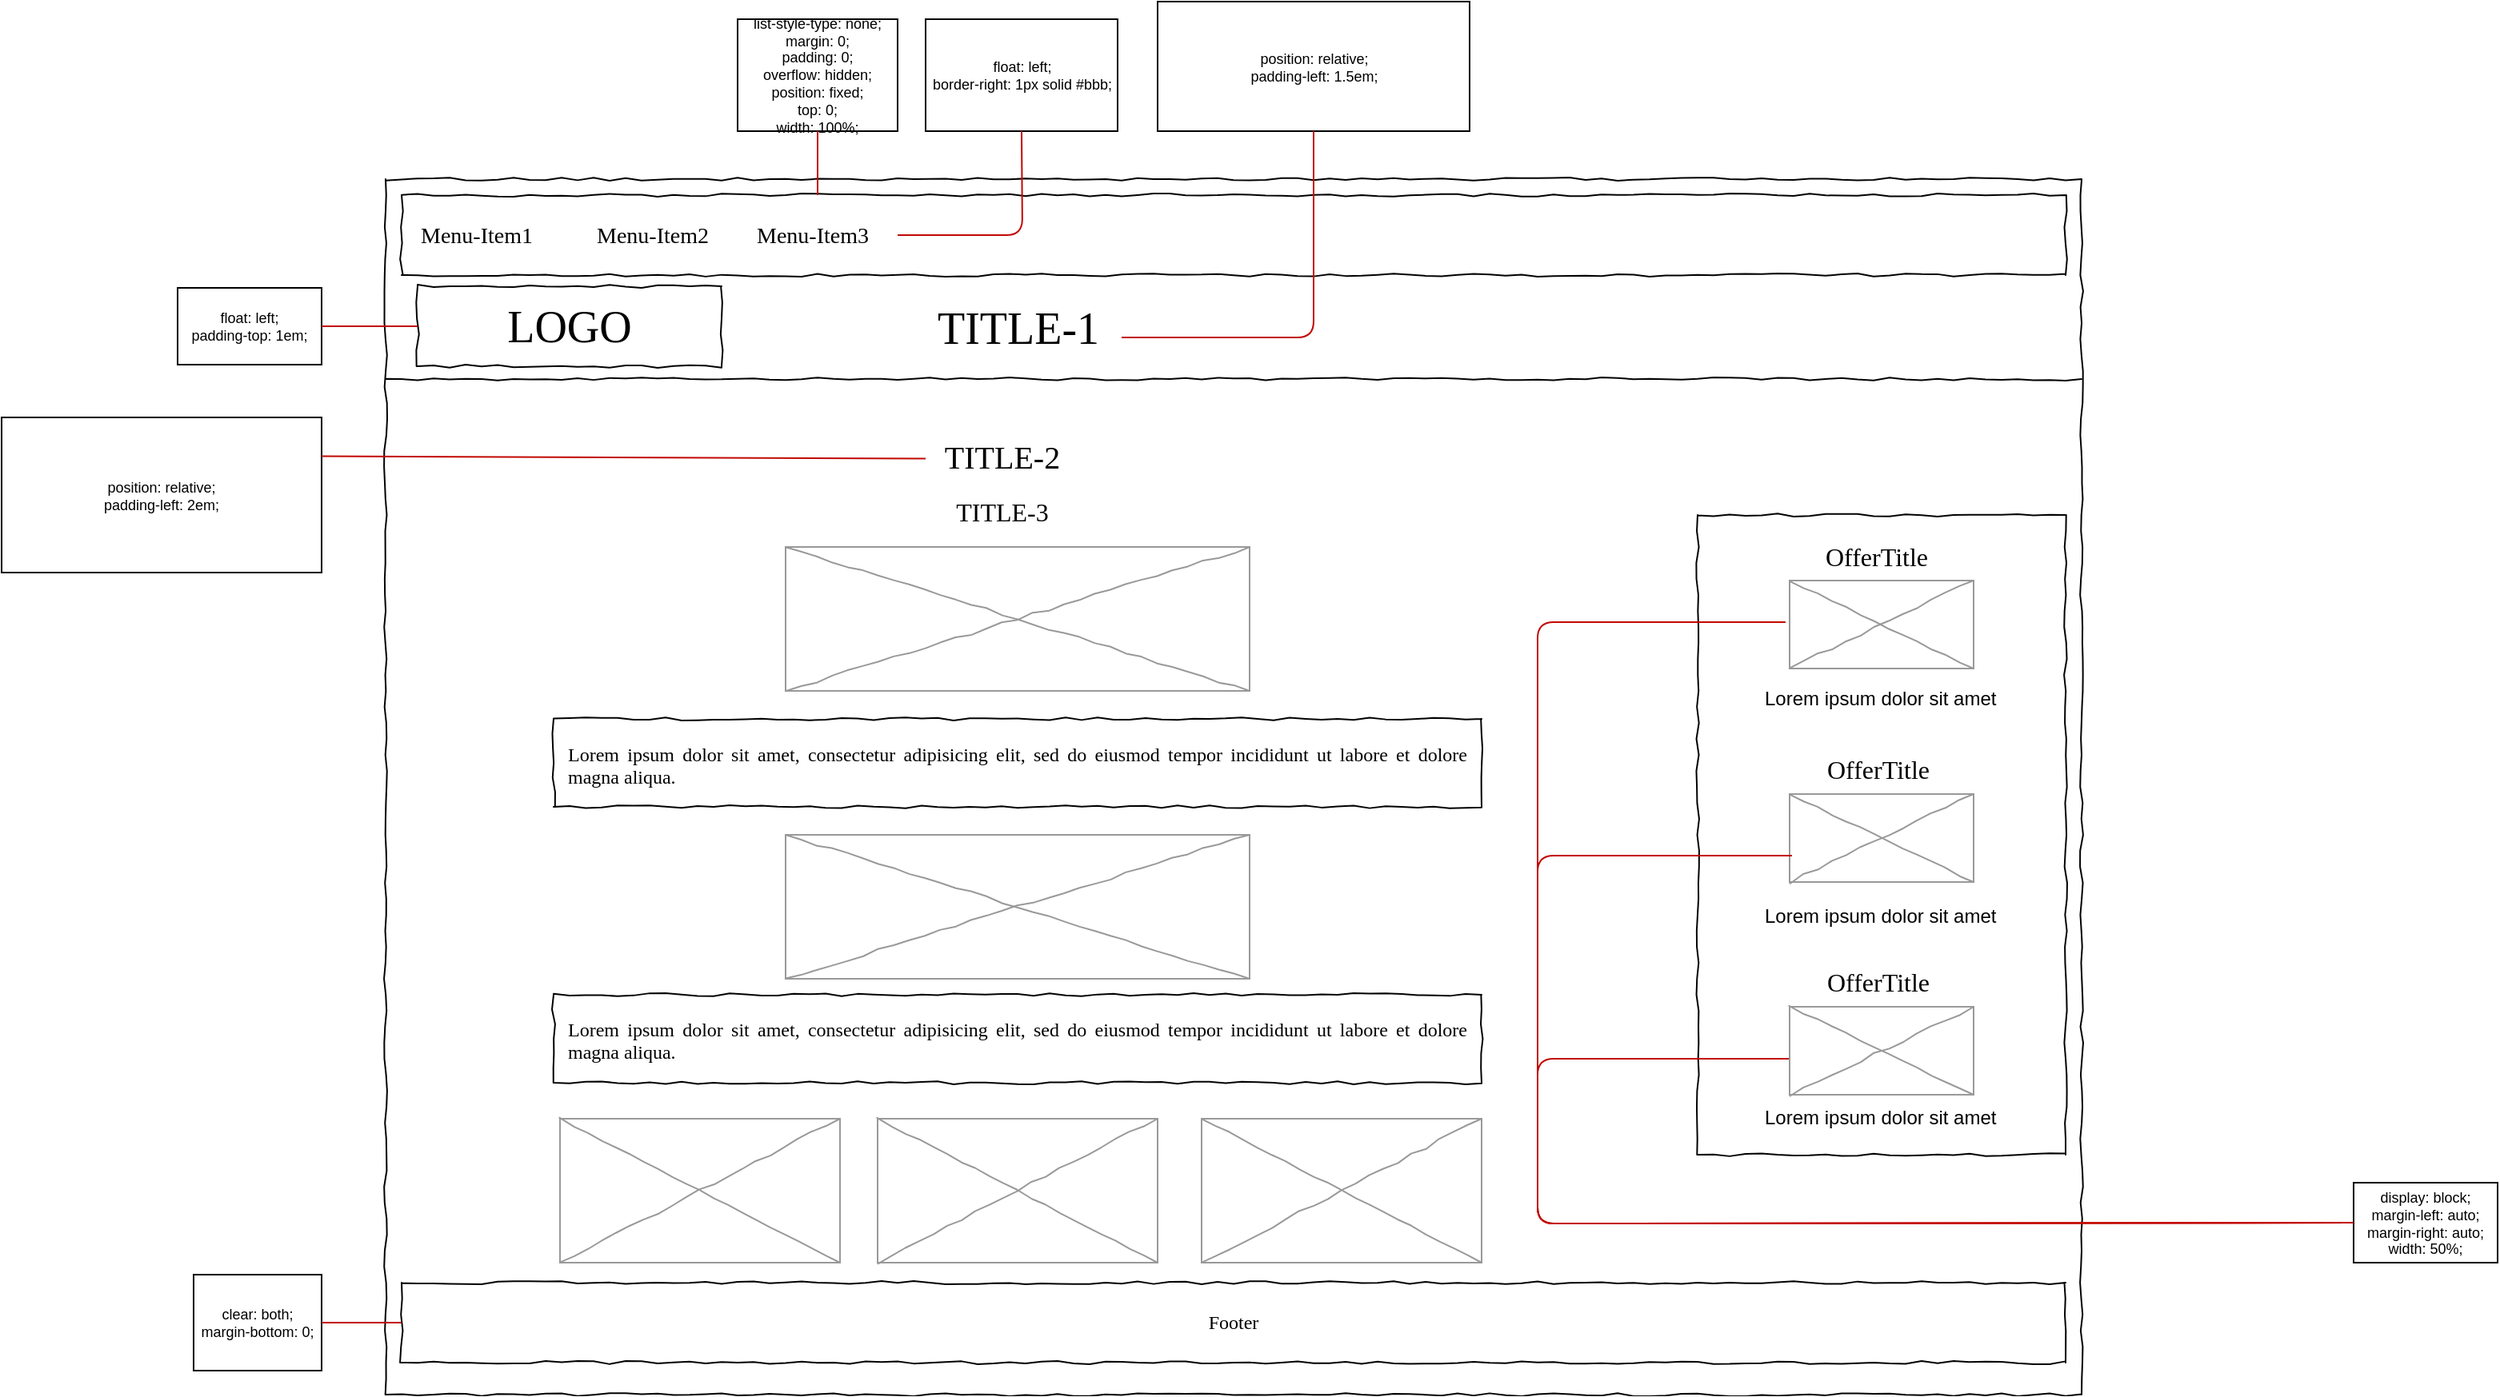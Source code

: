 <mxfile version="12.3.2" type="device" pages="1"><diagram name="Page-1" id="03018318-947c-dd8e-b7a3-06fadd420f32"><mxGraphModel dx="2186" dy="1656" grid="1" gridSize="10" guides="1" tooltips="1" connect="1" arrows="1" fold="1" page="1" pageScale="1" pageWidth="1100" pageHeight="850" background="#ffffff" math="0" shadow="0"><root><mxCell id="0"/><mxCell id="1" parent="0"/><mxCell id="677b7b8949515195-1" value="" style="whiteSpace=wrap;html=1;rounded=0;shadow=0;labelBackgroundColor=none;strokeColor=#000000;strokeWidth=1;fillColor=none;fontFamily=Verdana;fontSize=12;fontColor=#000000;align=center;comic=1;" parent="1" vertex="1"><mxGeometry x="20" y="20" width="1060" height="760" as="geometry"/></mxCell><mxCell id="677b7b8949515195-2" value="LOGO" style="whiteSpace=wrap;html=1;rounded=0;shadow=0;labelBackgroundColor=none;strokeWidth=1;fontFamily=Verdana;fontSize=28;align=center;comic=1;" parent="1" vertex="1"><mxGeometry x="40" y="87" width="190" height="50" as="geometry"/></mxCell><mxCell id="677b7b8949515195-4" value="TITLE-1" style="text;html=1;points=[];align=center;verticalAlign=middle;spacingTop=-4;fontSize=28;fontFamily=Verdana" parent="1" vertex="1"><mxGeometry x="350" y="90" width="130" height="50" as="geometry"/></mxCell><mxCell id="677b7b8949515195-9" value="" style="line;strokeWidth=1;html=1;rounded=0;shadow=0;labelBackgroundColor=none;fillColor=none;fontFamily=Verdana;fontSize=14;fontColor=#000000;align=center;comic=1;" parent="1" vertex="1"><mxGeometry x="20" y="140" width="1060" height="10" as="geometry"/></mxCell><mxCell id="677b7b8949515195-15" value="&lt;div style=&quot;text-align: justify&quot;&gt;&lt;span&gt;Lorem ipsum dolor sit amet, consectetur adipisicing elit, sed do eiusmod tempor incididunt ut labore et dolore magna aliqua.&amp;nbsp;&lt;/span&gt;&lt;/div&gt;" style="whiteSpace=wrap;html=1;rounded=0;shadow=0;labelBackgroundColor=none;strokeWidth=1;fillColor=none;fontFamily=Verdana;fontSize=12;align=center;verticalAlign=top;spacing=10;comic=1;" parent="1" vertex="1"><mxGeometry x="125" y="357.5" width="580" height="55" as="geometry"/></mxCell><mxCell id="677b7b8949515195-25" value="" style="whiteSpace=wrap;html=1;rounded=0;shadow=0;labelBackgroundColor=none;strokeWidth=1;fillColor=none;fontFamily=Verdana;fontSize=12;align=center;comic=1;" parent="1" vertex="1"><mxGeometry x="840" y="230" width="230" height="400" as="geometry"/></mxCell><mxCell id="677b7b8949515195-44" value="OfferTitle" style="text;html=1;points=[];align=left;verticalAlign=top;spacingTop=-4;fontSize=16;fontFamily=Verdana" parent="1" vertex="1"><mxGeometry x="918" y="244" width="82" height="20" as="geometry"/></mxCell><mxCell id="92FQT3gsRsqT3vnzhQui-1" value="" style="whiteSpace=wrap;html=1;rounded=0;shadow=0;labelBackgroundColor=none;strokeWidth=1;fillColor=none;fontFamily=Verdana;fontSize=12;align=center;comic=1;" parent="1" vertex="1"><mxGeometry x="30" y="30" width="1040" height="50" as="geometry"/></mxCell><mxCell id="92FQT3gsRsqT3vnzhQui-2" value="Menu-Item1" style="text;html=1;points=[];align=left;verticalAlign=top;spacingTop=-4;fontSize=14;fontFamily=Verdana" parent="1" vertex="1"><mxGeometry x="40" y="45" width="90" height="20" as="geometry"/></mxCell><mxCell id="92FQT3gsRsqT3vnzhQui-3" value="Menu-Item2" style="text;html=1;points=[];align=left;verticalAlign=top;spacingTop=-4;fontSize=14;fontFamily=Verdana" parent="1" vertex="1"><mxGeometry x="150" y="45" width="90" height="20" as="geometry"/></mxCell><mxCell id="92FQT3gsRsqT3vnzhQui-4" value="Menu-Item3" style="text;html=1;points=[];align=left;verticalAlign=top;spacingTop=-4;fontSize=14;fontFamily=Verdana" parent="1" vertex="1"><mxGeometry x="250" y="45" width="90" height="20" as="geometry"/></mxCell><mxCell id="92FQT3gsRsqT3vnzhQui-6" value="TITLE-2" style="text;html=1;points=[];align=center;verticalAlign=middle;spacingTop=-4;fontSize=20;fontFamily=Verdana" parent="1" vertex="1"><mxGeometry x="357.5" y="170" width="95" height="50" as="geometry"/></mxCell><mxCell id="92FQT3gsRsqT3vnzhQui-7" value="TITLE-3" style="text;html=1;points=[];align=center;verticalAlign=middle;spacingTop=-4;fontSize=16;fontFamily=Verdana" parent="1" vertex="1"><mxGeometry x="367.5" y="205" width="75" height="50" as="geometry"/></mxCell><mxCell id="92FQT3gsRsqT3vnzhQui-9" value="&lt;div style=&quot;text-align: justify&quot;&gt;&lt;span&gt;Lorem ipsum dolor sit amet, consectetur adipisicing elit, sed do eiusmod tempor incididunt ut labore et dolore magna aliqua.&amp;nbsp;&lt;/span&gt;&lt;/div&gt;" style="whiteSpace=wrap;html=1;rounded=0;shadow=0;labelBackgroundColor=none;strokeWidth=1;fillColor=none;fontFamily=Verdana;fontSize=12;align=center;verticalAlign=top;spacing=10;comic=1;" parent="1" vertex="1"><mxGeometry x="125" y="530" width="580" height="55" as="geometry"/></mxCell><mxCell id="92FQT3gsRsqT3vnzhQui-13" value="" style="verticalLabelPosition=bottom;shadow=0;dashed=0;align=center;html=1;verticalAlign=top;strokeWidth=1;shape=mxgraph.mockup.graphics.simpleIcon;strokeColor=#999999;rounded=0;labelBackgroundColor=none;fontFamily=Verdana;fontSize=14;fontColor=#000000;comic=1;" parent="1" vertex="1"><mxGeometry x="530" y="607.5" width="175" height="90" as="geometry"/></mxCell><mxCell id="92FQT3gsRsqT3vnzhQui-14" value="" style="verticalLabelPosition=bottom;shadow=0;dashed=0;align=center;html=1;verticalAlign=top;strokeWidth=1;shape=mxgraph.mockup.graphics.simpleIcon;strokeColor=#999999;rounded=0;labelBackgroundColor=none;fontFamily=Verdana;fontSize=14;fontColor=#000000;comic=1;" parent="1" vertex="1"><mxGeometry x="270" y="430" width="290" height="90" as="geometry"/></mxCell><mxCell id="92FQT3gsRsqT3vnzhQui-15" value="" style="verticalLabelPosition=bottom;shadow=0;dashed=0;align=center;html=1;verticalAlign=top;strokeWidth=1;shape=mxgraph.mockup.graphics.simpleIcon;strokeColor=#999999;rounded=0;labelBackgroundColor=none;fontFamily=Verdana;fontSize=14;fontColor=#000000;comic=1;" parent="1" vertex="1"><mxGeometry x="270" y="250" width="290" height="90" as="geometry"/></mxCell><mxCell id="92FQT3gsRsqT3vnzhQui-16" value="" style="verticalLabelPosition=bottom;shadow=0;dashed=0;align=center;html=1;verticalAlign=top;strokeWidth=1;shape=mxgraph.mockup.graphics.simpleIcon;strokeColor=#999999;rounded=0;labelBackgroundColor=none;fontFamily=Verdana;fontSize=14;fontColor=#000000;comic=1;" parent="1" vertex="1"><mxGeometry x="327.5" y="607.5" width="175" height="90" as="geometry"/></mxCell><mxCell id="92FQT3gsRsqT3vnzhQui-17" value="" style="verticalLabelPosition=bottom;shadow=0;dashed=0;align=center;html=1;verticalAlign=top;strokeWidth=1;shape=mxgraph.mockup.graphics.simpleIcon;strokeColor=#999999;rounded=0;labelBackgroundColor=none;fontFamily=Verdana;fontSize=14;fontColor=#000000;comic=1;" parent="1" vertex="1"><mxGeometry x="129" y="607.5" width="175" height="90" as="geometry"/></mxCell><mxCell id="92FQT3gsRsqT3vnzhQui-18" value="Footer" style="whiteSpace=wrap;html=1;rounded=0;shadow=0;labelBackgroundColor=none;strokeWidth=1;fillColor=none;fontFamily=Verdana;fontSize=12;align=center;comic=1;" parent="1" vertex="1"><mxGeometry x="30" y="710" width="1040" height="50" as="geometry"/></mxCell><mxCell id="92FQT3gsRsqT3vnzhQui-20" value="" style="verticalLabelPosition=bottom;shadow=0;dashed=0;align=center;html=1;verticalAlign=top;strokeWidth=1;shape=mxgraph.mockup.graphics.simpleIcon;strokeColor=#999999;rounded=0;labelBackgroundColor=none;fontFamily=Verdana;fontSize=14;fontColor=#000000;comic=1;" parent="1" vertex="1"><mxGeometry x="897.5" y="271" width="115" height="55" as="geometry"/></mxCell><mxCell id="92FQT3gsRsqT3vnzhQui-24" value="OfferTitle" style="text;html=1;points=[];align=left;verticalAlign=top;spacingTop=-4;fontSize=16;fontFamily=Verdana" parent="1" vertex="1"><mxGeometry x="919" y="377" width="81" height="20" as="geometry"/></mxCell><mxCell id="92FQT3gsRsqT3vnzhQui-25" value="OfferTitle" style="text;html=1;points=[];align=left;verticalAlign=top;spacingTop=-4;fontSize=16;fontFamily=Verdana" parent="1" vertex="1"><mxGeometry x="919" y="510" width="81" height="20" as="geometry"/></mxCell><mxCell id="92FQT3gsRsqT3vnzhQui-26" value="Lorem ipsum dolor sit amet" style="text;html=1;fontSize=12;" parent="1" vertex="1"><mxGeometry x="880" y="331" width="150" height="30" as="geometry"/></mxCell><mxCell id="92FQT3gsRsqT3vnzhQui-27" value="" style="verticalLabelPosition=bottom;shadow=0;dashed=0;align=center;html=1;verticalAlign=top;strokeWidth=1;shape=mxgraph.mockup.graphics.simpleIcon;strokeColor=#999999;rounded=0;labelBackgroundColor=none;fontFamily=Verdana;fontSize=14;fontColor=#000000;comic=1;" parent="1" vertex="1"><mxGeometry x="897.5" y="404.5" width="115" height="55" as="geometry"/></mxCell><mxCell id="92FQT3gsRsqT3vnzhQui-28" value="Lorem ipsum dolor sit amet" style="text;html=1;fontSize=12;" parent="1" vertex="1"><mxGeometry x="880" y="467" width="150" height="30" as="geometry"/></mxCell><mxCell id="92FQT3gsRsqT3vnzhQui-29" value="" style="verticalLabelPosition=bottom;shadow=0;dashed=0;align=center;html=1;verticalAlign=top;strokeWidth=1;shape=mxgraph.mockup.graphics.simpleIcon;strokeColor=#999999;rounded=0;labelBackgroundColor=none;fontFamily=Verdana;fontSize=14;fontColor=#000000;comic=1;" parent="1" vertex="1"><mxGeometry x="897.5" y="537.5" width="115" height="55" as="geometry"/></mxCell><mxCell id="92FQT3gsRsqT3vnzhQui-30" value="Lorem ipsum dolor sit amet" style="text;html=1;fontSize=12;" parent="1" vertex="1"><mxGeometry x="880" y="592.5" width="150" height="30" as="geometry"/></mxCell><mxCell id="92FQT3gsRsqT3vnzhQui-31" value="&lt;div&gt;list-style-type: none;&lt;/div&gt;&lt;div&gt;margin: 0;&lt;/div&gt;&lt;div&gt;padding: 0;&lt;/div&gt;&lt;div&gt;overflow: hidden;&lt;/div&gt;&lt;div&gt;position: fixed;&lt;/div&gt;&lt;div&gt;top: 0;&lt;/div&gt;&lt;div&gt;width: 100%;&lt;/div&gt;" style="rounded=0;whiteSpace=wrap;html=1;fontSize=9;align=center;" parent="1" vertex="1"><mxGeometry x="240" y="-80" width="100" height="70" as="geometry"/></mxCell><mxCell id="92FQT3gsRsqT3vnzhQui-32" value="" style="endArrow=none;html=1;fontSize=16;entryX=0.5;entryY=1;entryDx=0;entryDy=0;exitX=0.25;exitY=0;exitDx=0;exitDy=0;fontColor=#C20802;strokeColor=#C20802;" parent="1" source="92FQT3gsRsqT3vnzhQui-1" target="92FQT3gsRsqT3vnzhQui-31" edge="1"><mxGeometry width="50" height="50" relative="1" as="geometry"><mxPoint x="480" y="-10" as="sourcePoint"/><mxPoint x="225" y="-60" as="targetPoint"/></mxGeometry></mxCell><mxCell id="92FQT3gsRsqT3vnzhQui-35" value="&lt;div&gt;float: left;&lt;/div&gt;&lt;div&gt;border-right: 1px solid #bbb;&lt;/div&gt;" style="rounded=0;whiteSpace=wrap;html=1;fontSize=9;align=center;" parent="1" vertex="1"><mxGeometry x="357.5" y="-80" width="120" height="70" as="geometry"/></mxCell><mxCell id="92FQT3gsRsqT3vnzhQui-36" value="" style="endArrow=none;html=1;fontSize=16;entryX=0.5;entryY=1;entryDx=0;entryDy=0;fontColor=#C20802;strokeColor=#C20802;" parent="1" source="92FQT3gsRsqT3vnzhQui-4" target="92FQT3gsRsqT3vnzhQui-35" edge="1"><mxGeometry width="50" height="50" relative="1" as="geometry"><mxPoint x="350" y="55" as="sourcePoint"/><mxPoint x="380" y="-60" as="targetPoint"/><Array as="points"><mxPoint x="418" y="55"/></Array></mxGeometry></mxCell><mxCell id="92FQT3gsRsqT3vnzhQui-38" value="&lt;div&gt;float: left;&lt;/div&gt;&lt;div&gt;padding-top: 1em;&lt;/div&gt;" style="rounded=0;whiteSpace=wrap;html=1;fontSize=9;align=center;" parent="1" vertex="1"><mxGeometry x="-110" y="88" width="90" height="48" as="geometry"/></mxCell><mxCell id="92FQT3gsRsqT3vnzhQui-39" value="" style="endArrow=none;html=1;fontSize=16;entryX=1;entryY=0.5;entryDx=0;entryDy=0;exitX=0;exitY=0.5;exitDx=0;exitDy=0;fontColor=#C20802;strokeColor=#C20802;" parent="1" source="677b7b8949515195-2" target="92FQT3gsRsqT3vnzhQui-38" edge="1"><mxGeometry width="50" height="50" relative="1" as="geometry"><mxPoint x="-90" y="165" as="sourcePoint"/><mxPoint x="85" y="105" as="targetPoint"/></mxGeometry></mxCell><mxCell id="92FQT3gsRsqT3vnzhQui-41" value="&lt;div&gt;position: relative;&lt;/div&gt;&lt;div&gt;padding-left: 1.5em;&lt;/div&gt;" style="rounded=0;whiteSpace=wrap;html=1;fontSize=9;align=center;" parent="1" vertex="1"><mxGeometry x="502.5" y="-91" width="195" height="81" as="geometry"/></mxCell><mxCell id="92FQT3gsRsqT3vnzhQui-42" value="" style="endArrow=none;html=1;fontSize=16;entryX=0.5;entryY=1;entryDx=0;entryDy=0;exitX=1;exitY=0.58;exitDx=0;exitDy=0;exitPerimeter=0;fontColor=#C20802;strokeColor=#C20802;" parent="1" source="677b7b8949515195-4" target="92FQT3gsRsqT3vnzhQui-41" edge="1"><mxGeometry width="50" height="50" relative="1" as="geometry"><mxPoint x="491" y="119" as="sourcePoint"/><mxPoint x="790" y="-70" as="targetPoint"/><Array as="points"><mxPoint x="600" y="119"/></Array></mxGeometry></mxCell><mxCell id="92FQT3gsRsqT3vnzhQui-43" value="&lt;div&gt;position: relative;&lt;/div&gt;&lt;div&gt;&lt;span&gt;padding-left: 2em;&lt;/span&gt;&lt;/div&gt;" style="rounded=0;whiteSpace=wrap;html=1;fontSize=9;align=center;" parent="1" vertex="1"><mxGeometry x="-220" y="169" width="200" height="97" as="geometry"/></mxCell><mxCell id="92FQT3gsRsqT3vnzhQui-44" value="" style="endArrow=none;html=1;fontSize=16;entryX=1;entryY=0.25;entryDx=0;entryDy=0;fontColor=#C20802;strokeColor=#C20802;" parent="1" source="92FQT3gsRsqT3vnzhQui-6" target="92FQT3gsRsqT3vnzhQui-43" edge="1"><mxGeometry width="50" height="50" relative="1" as="geometry"><mxPoint x="40" y="195" as="sourcePoint"/><mxPoint x="85" y="188" as="targetPoint"/></mxGeometry></mxCell><mxCell id="92FQT3gsRsqT3vnzhQui-66" value="&lt;div&gt;display: block;&lt;/div&gt;&lt;div&gt;margin-left: auto;&lt;/div&gt;&lt;div&gt;margin-right: auto;&lt;/div&gt;&lt;div&gt;width: 50%;&lt;/div&gt;" style="rounded=0;whiteSpace=wrap;html=1;fontSize=9;align=center;" parent="1" vertex="1"><mxGeometry x="1250" y="647.5" width="90" height="50" as="geometry"/></mxCell><mxCell id="92FQT3gsRsqT3vnzhQui-67" value="" style="endArrow=none;html=1;fontSize=16;entryX=0;entryY=0.5;entryDx=0;entryDy=0;fontColor=#C20802;strokeColor=#C20802;comic=0;exitX=-0.022;exitY=0.473;exitDx=0;exitDy=0;exitPerimeter=0;" parent="1" source="92FQT3gsRsqT3vnzhQui-20" target="92FQT3gsRsqT3vnzhQui-66" edge="1"><mxGeometry width="50" height="50" relative="1" as="geometry"><mxPoint x="1020" y="673.764" as="sourcePoint"/><mxPoint x="1321" y="552" as="targetPoint"/><Array as="points"><mxPoint x="740" y="297"/><mxPoint x="740" y="673"/></Array></mxGeometry></mxCell><mxCell id="92FQT3gsRsqT3vnzhQui-68" value="" style="endArrow=none;html=1;fontSize=16;entryX=0;entryY=0.5;entryDx=0;entryDy=0;fontColor=#C20802;strokeColor=#C20802;comic=0;exitX=0.013;exitY=0.7;exitDx=0;exitDy=0;exitPerimeter=0;" parent="1" source="92FQT3gsRsqT3vnzhQui-27" target="92FQT3gsRsqT3vnzhQui-66" edge="1"><mxGeometry width="50" height="50" relative="1" as="geometry"><mxPoint x="904.97" y="307.015" as="sourcePoint"/><mxPoint x="1260" y="682.5" as="targetPoint"/><Array as="points"><mxPoint x="740" y="443"/><mxPoint x="740" y="673"/></Array></mxGeometry></mxCell><mxCell id="92FQT3gsRsqT3vnzhQui-69" value="" style="endArrow=none;html=1;fontSize=16;entryX=0;entryY=0.5;entryDx=0;entryDy=0;fontColor=#C20802;strokeColor=#C20802;comic=0;exitX=-0.004;exitY=0.591;exitDx=0;exitDy=0;exitPerimeter=0;" parent="1" source="92FQT3gsRsqT3vnzhQui-29" target="92FQT3gsRsqT3vnzhQui-66" edge="1"><mxGeometry width="50" height="50" relative="1" as="geometry"><mxPoint x="914.97" y="317.015" as="sourcePoint"/><mxPoint x="1270" y="692.5" as="targetPoint"/><Array as="points"><mxPoint x="740" y="570"/><mxPoint x="740" y="673"/></Array></mxGeometry></mxCell><mxCell id="92FQT3gsRsqT3vnzhQui-70" value="&lt;div&gt;clear: both;&lt;/div&gt;&lt;div&gt;margin-bottom: 0;&lt;/div&gt;" style="rounded=0;whiteSpace=wrap;html=1;fontSize=9;align=center;" parent="1" vertex="1"><mxGeometry x="-100" y="705" width="80" height="60" as="geometry"/></mxCell><mxCell id="92FQT3gsRsqT3vnzhQui-71" value="" style="endArrow=none;html=1;fontSize=16;entryX=1;entryY=0.5;entryDx=0;entryDy=0;fontColor=#C20802;strokeColor=#C20802;comic=0;exitX=0;exitY=0.5;exitDx=0;exitDy=0;" parent="1" source="92FQT3gsRsqT3vnzhQui-18" target="92FQT3gsRsqT3vnzhQui-70" edge="1"><mxGeometry width="50" height="50" relative="1" as="geometry"><mxPoint x="30" y="792.5" as="sourcePoint"/><mxPoint x="15" y="730" as="targetPoint"/></mxGeometry></mxCell></root></mxGraphModel></diagram></mxfile>